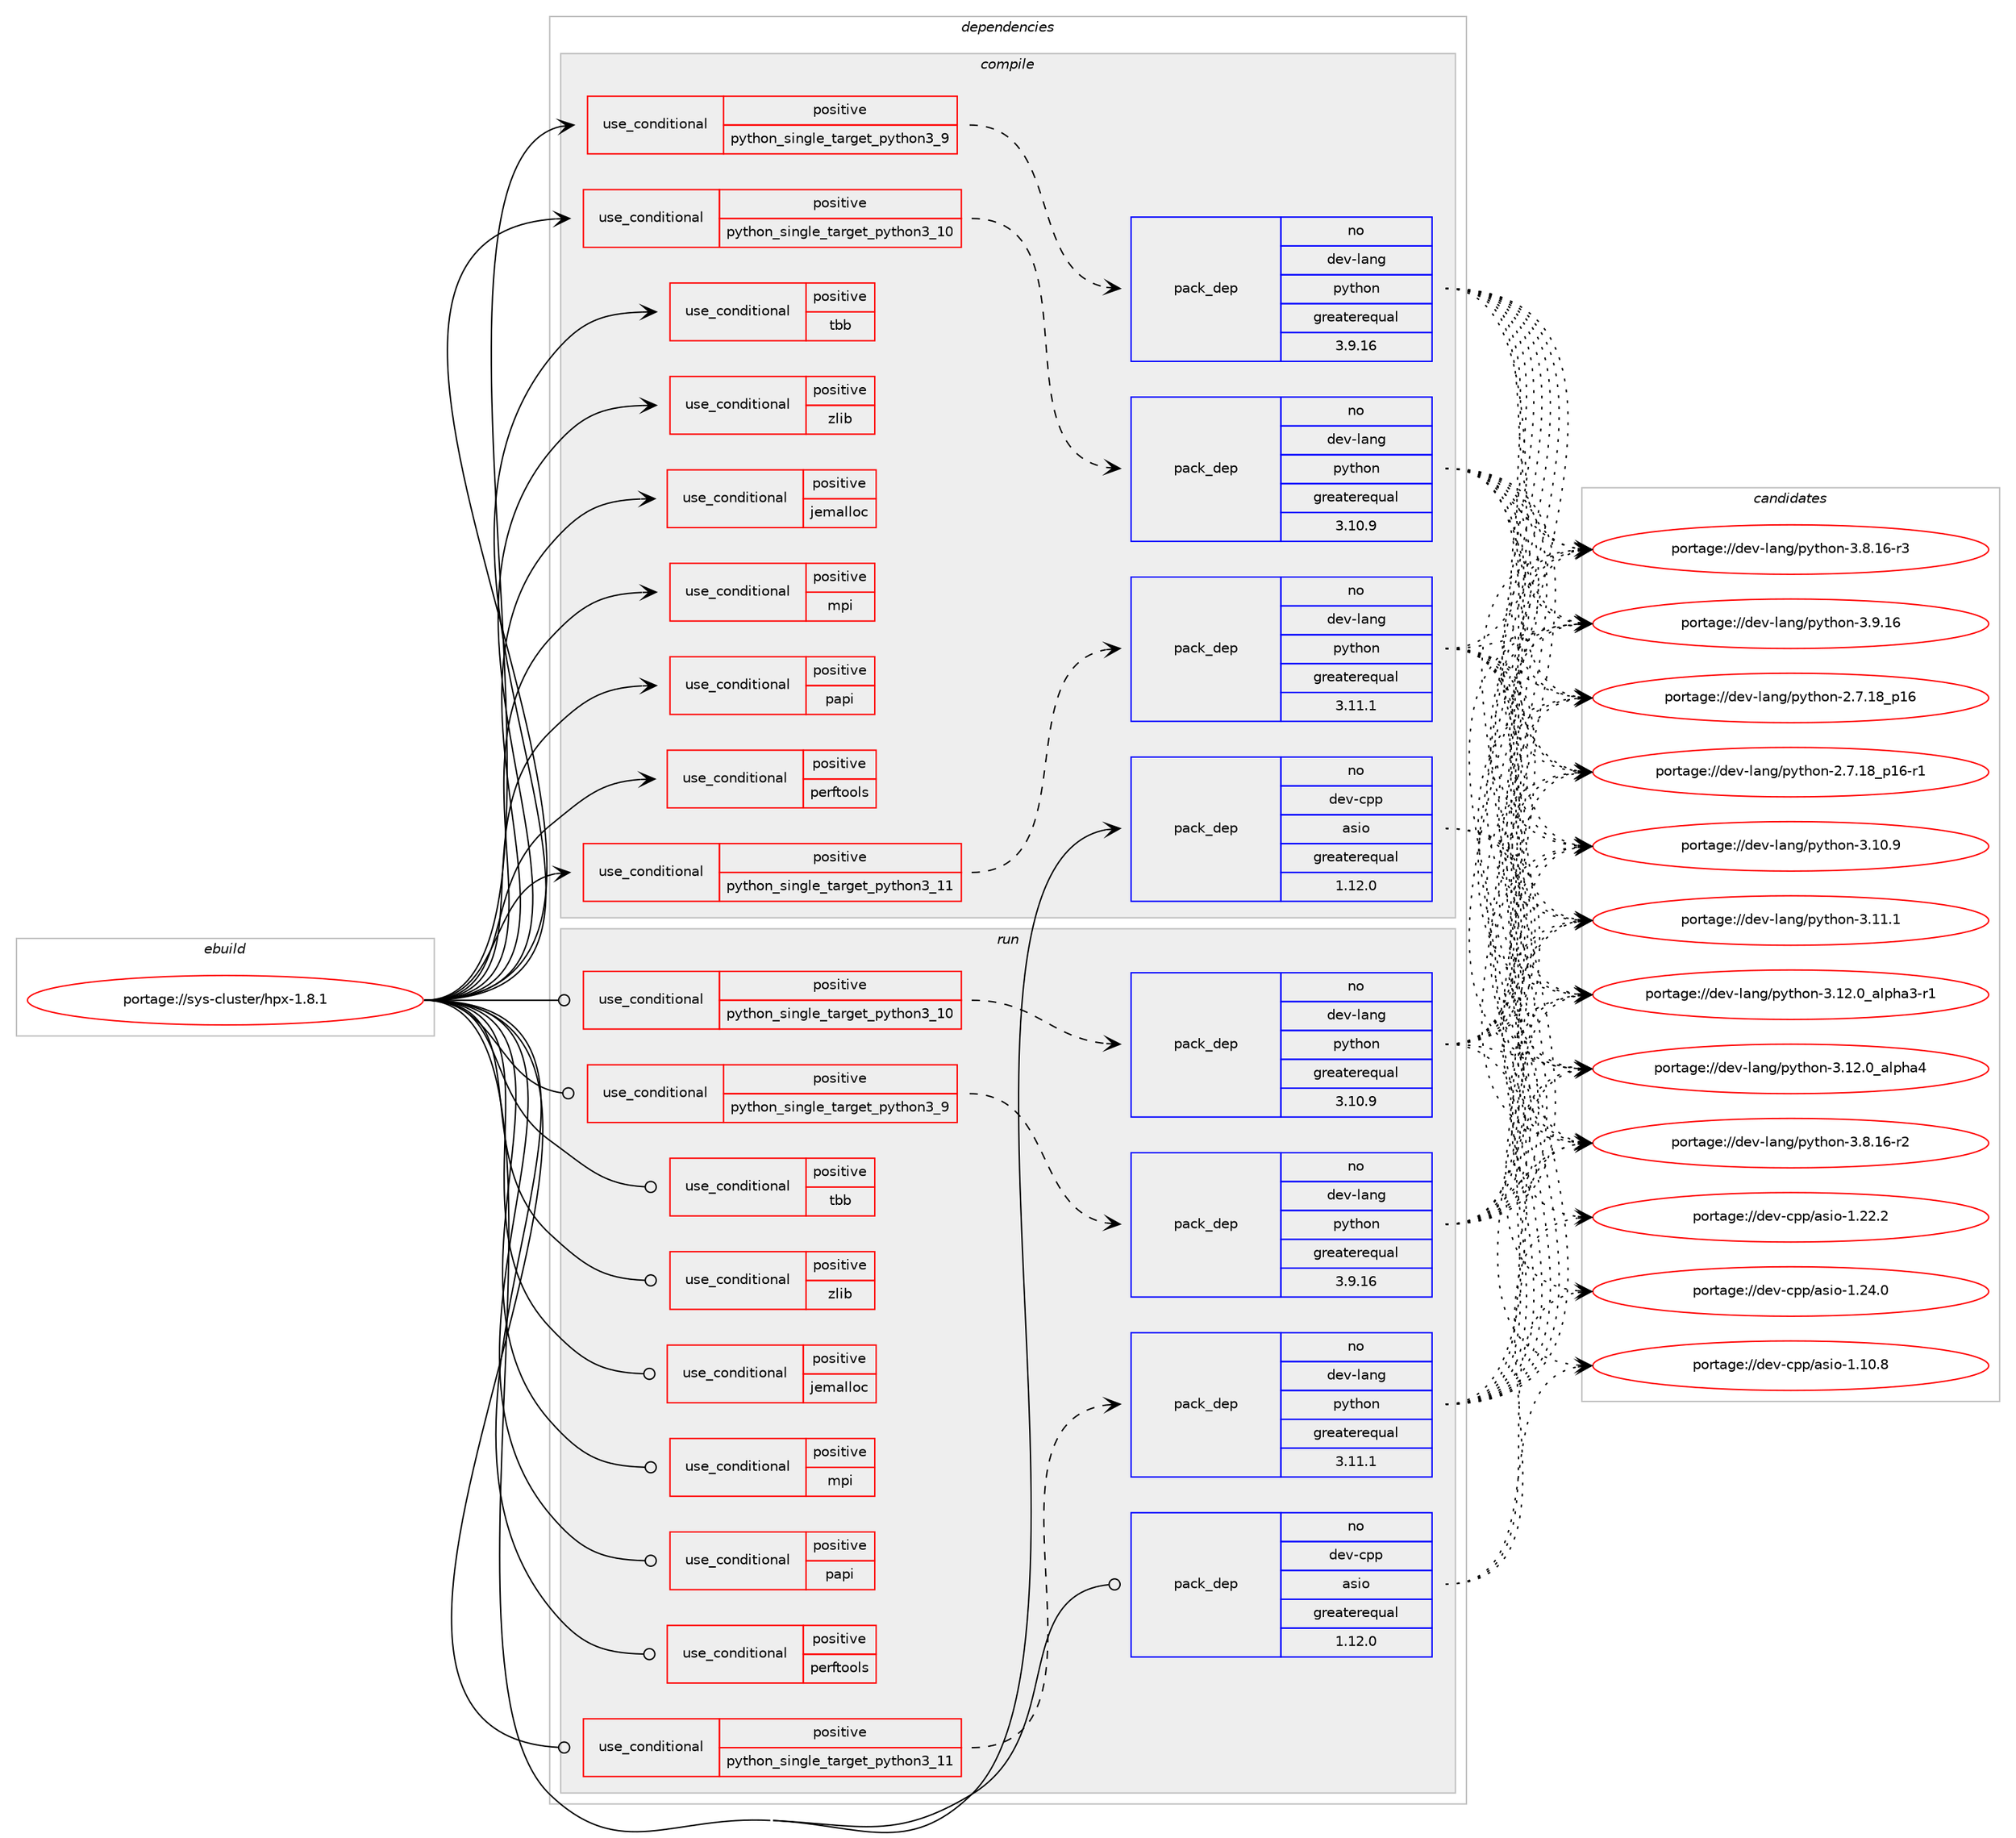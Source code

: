 digraph prolog {

# *************
# Graph options
# *************

newrank=true;
concentrate=true;
compound=true;
graph [rankdir=LR,fontname=Helvetica,fontsize=10,ranksep=1.5];#, ranksep=2.5, nodesep=0.2];
edge  [arrowhead=vee];
node  [fontname=Helvetica,fontsize=10];

# **********
# The ebuild
# **********

subgraph cluster_leftcol {
color=gray;
rank=same;
label=<<i>ebuild</i>>;
id [label="portage://sys-cluster/hpx-1.8.1", color=red, width=4, href="../sys-cluster/hpx-1.8.1.svg"];
}

# ****************
# The dependencies
# ****************

subgraph cluster_midcol {
color=gray;
label=<<i>dependencies</i>>;
subgraph cluster_compile {
fillcolor="#eeeeee";
style=filled;
label=<<i>compile</i>>;
subgraph cond4567 {
dependency6873 [label=<<TABLE BORDER="0" CELLBORDER="1" CELLSPACING="0" CELLPADDING="4"><TR><TD ROWSPAN="3" CELLPADDING="10">use_conditional</TD></TR><TR><TD>positive</TD></TR><TR><TD>jemalloc</TD></TR></TABLE>>, shape=none, color=red];
# *** BEGIN UNKNOWN DEPENDENCY TYPE (TODO) ***
# dependency6873 -> package_dependency(portage://sys-cluster/hpx-1.8.1,install,no,dev-libs,jemalloc,none,[,,],any_same_slot,[])
# *** END UNKNOWN DEPENDENCY TYPE (TODO) ***

}
id:e -> dependency6873:w [weight=20,style="solid",arrowhead="vee"];
subgraph cond4568 {
dependency6874 [label=<<TABLE BORDER="0" CELLBORDER="1" CELLSPACING="0" CELLPADDING="4"><TR><TD ROWSPAN="3" CELLPADDING="10">use_conditional</TD></TR><TR><TD>positive</TD></TR><TR><TD>mpi</TD></TR></TABLE>>, shape=none, color=red];
# *** BEGIN UNKNOWN DEPENDENCY TYPE (TODO) ***
# dependency6874 -> package_dependency(portage://sys-cluster/hpx-1.8.1,install,no,virtual,mpi,none,[,,],[],[])
# *** END UNKNOWN DEPENDENCY TYPE (TODO) ***

}
id:e -> dependency6874:w [weight=20,style="solid",arrowhead="vee"];
subgraph cond4569 {
dependency6875 [label=<<TABLE BORDER="0" CELLBORDER="1" CELLSPACING="0" CELLPADDING="4"><TR><TD ROWSPAN="3" CELLPADDING="10">use_conditional</TD></TR><TR><TD>positive</TD></TR><TR><TD>papi</TD></TR></TABLE>>, shape=none, color=red];
# *** BEGIN UNKNOWN DEPENDENCY TYPE (TODO) ***
# dependency6875 -> package_dependency(portage://sys-cluster/hpx-1.8.1,install,no,dev-libs,papi,none,[,,],[],[])
# *** END UNKNOWN DEPENDENCY TYPE (TODO) ***

}
id:e -> dependency6875:w [weight=20,style="solid",arrowhead="vee"];
subgraph cond4570 {
dependency6876 [label=<<TABLE BORDER="0" CELLBORDER="1" CELLSPACING="0" CELLPADDING="4"><TR><TD ROWSPAN="3" CELLPADDING="10">use_conditional</TD></TR><TR><TD>positive</TD></TR><TR><TD>perftools</TD></TR></TABLE>>, shape=none, color=red];
# *** BEGIN UNKNOWN DEPENDENCY TYPE (TODO) ***
# dependency6876 -> package_dependency(portage://sys-cluster/hpx-1.8.1,install,no,dev-util,google-perftools,none,[,,],any_same_slot,[])
# *** END UNKNOWN DEPENDENCY TYPE (TODO) ***

}
id:e -> dependency6876:w [weight=20,style="solid",arrowhead="vee"];
subgraph cond4571 {
dependency6877 [label=<<TABLE BORDER="0" CELLBORDER="1" CELLSPACING="0" CELLPADDING="4"><TR><TD ROWSPAN="3" CELLPADDING="10">use_conditional</TD></TR><TR><TD>positive</TD></TR><TR><TD>python_single_target_python3_10</TD></TR></TABLE>>, shape=none, color=red];
subgraph pack2247 {
dependency6878 [label=<<TABLE BORDER="0" CELLBORDER="1" CELLSPACING="0" CELLPADDING="4" WIDTH="220"><TR><TD ROWSPAN="6" CELLPADDING="30">pack_dep</TD></TR><TR><TD WIDTH="110">no</TD></TR><TR><TD>dev-lang</TD></TR><TR><TD>python</TD></TR><TR><TD>greaterequal</TD></TR><TR><TD>3.10.9</TD></TR></TABLE>>, shape=none, color=blue];
}
dependency6877:e -> dependency6878:w [weight=20,style="dashed",arrowhead="vee"];
}
id:e -> dependency6877:w [weight=20,style="solid",arrowhead="vee"];
subgraph cond4572 {
dependency6879 [label=<<TABLE BORDER="0" CELLBORDER="1" CELLSPACING="0" CELLPADDING="4"><TR><TD ROWSPAN="3" CELLPADDING="10">use_conditional</TD></TR><TR><TD>positive</TD></TR><TR><TD>python_single_target_python3_11</TD></TR></TABLE>>, shape=none, color=red];
subgraph pack2248 {
dependency6880 [label=<<TABLE BORDER="0" CELLBORDER="1" CELLSPACING="0" CELLPADDING="4" WIDTH="220"><TR><TD ROWSPAN="6" CELLPADDING="30">pack_dep</TD></TR><TR><TD WIDTH="110">no</TD></TR><TR><TD>dev-lang</TD></TR><TR><TD>python</TD></TR><TR><TD>greaterequal</TD></TR><TR><TD>3.11.1</TD></TR></TABLE>>, shape=none, color=blue];
}
dependency6879:e -> dependency6880:w [weight=20,style="dashed",arrowhead="vee"];
}
id:e -> dependency6879:w [weight=20,style="solid",arrowhead="vee"];
subgraph cond4573 {
dependency6881 [label=<<TABLE BORDER="0" CELLBORDER="1" CELLSPACING="0" CELLPADDING="4"><TR><TD ROWSPAN="3" CELLPADDING="10">use_conditional</TD></TR><TR><TD>positive</TD></TR><TR><TD>python_single_target_python3_9</TD></TR></TABLE>>, shape=none, color=red];
subgraph pack2249 {
dependency6882 [label=<<TABLE BORDER="0" CELLBORDER="1" CELLSPACING="0" CELLPADDING="4" WIDTH="220"><TR><TD ROWSPAN="6" CELLPADDING="30">pack_dep</TD></TR><TR><TD WIDTH="110">no</TD></TR><TR><TD>dev-lang</TD></TR><TR><TD>python</TD></TR><TR><TD>greaterequal</TD></TR><TR><TD>3.9.16</TD></TR></TABLE>>, shape=none, color=blue];
}
dependency6881:e -> dependency6882:w [weight=20,style="dashed",arrowhead="vee"];
}
id:e -> dependency6881:w [weight=20,style="solid",arrowhead="vee"];
subgraph cond4574 {
dependency6883 [label=<<TABLE BORDER="0" CELLBORDER="1" CELLSPACING="0" CELLPADDING="4"><TR><TD ROWSPAN="3" CELLPADDING="10">use_conditional</TD></TR><TR><TD>positive</TD></TR><TR><TD>tbb</TD></TR></TABLE>>, shape=none, color=red];
# *** BEGIN UNKNOWN DEPENDENCY TYPE (TODO) ***
# dependency6883 -> package_dependency(portage://sys-cluster/hpx-1.8.1,install,no,dev-cpp,tbb,none,[,,],any_same_slot,[])
# *** END UNKNOWN DEPENDENCY TYPE (TODO) ***

}
id:e -> dependency6883:w [weight=20,style="solid",arrowhead="vee"];
subgraph cond4575 {
dependency6884 [label=<<TABLE BORDER="0" CELLBORDER="1" CELLSPACING="0" CELLPADDING="4"><TR><TD ROWSPAN="3" CELLPADDING="10">use_conditional</TD></TR><TR><TD>positive</TD></TR><TR><TD>zlib</TD></TR></TABLE>>, shape=none, color=red];
# *** BEGIN UNKNOWN DEPENDENCY TYPE (TODO) ***
# dependency6884 -> package_dependency(portage://sys-cluster/hpx-1.8.1,install,no,sys-libs,zlib,none,[,,],[],[])
# *** END UNKNOWN DEPENDENCY TYPE (TODO) ***

}
id:e -> dependency6884:w [weight=20,style="solid",arrowhead="vee"];
subgraph pack2250 {
dependency6885 [label=<<TABLE BORDER="0" CELLBORDER="1" CELLSPACING="0" CELLPADDING="4" WIDTH="220"><TR><TD ROWSPAN="6" CELLPADDING="30">pack_dep</TD></TR><TR><TD WIDTH="110">no</TD></TR><TR><TD>dev-cpp</TD></TR><TR><TD>asio</TD></TR><TR><TD>greaterequal</TD></TR><TR><TD>1.12.0</TD></TR></TABLE>>, shape=none, color=blue];
}
id:e -> dependency6885:w [weight=20,style="solid",arrowhead="vee"];
# *** BEGIN UNKNOWN DEPENDENCY TYPE (TODO) ***
# id -> package_dependency(portage://sys-cluster/hpx-1.8.1,install,no,dev-libs,boost,none,[,,],any_same_slot,[])
# *** END UNKNOWN DEPENDENCY TYPE (TODO) ***

# *** BEGIN UNKNOWN DEPENDENCY TYPE (TODO) ***
# id -> package_dependency(portage://sys-cluster/hpx-1.8.1,install,no,sys-apps,hwloc,none,[,,],any_same_slot,[])
# *** END UNKNOWN DEPENDENCY TYPE (TODO) ***

}
subgraph cluster_compileandrun {
fillcolor="#eeeeee";
style=filled;
label=<<i>compile and run</i>>;
}
subgraph cluster_run {
fillcolor="#eeeeee";
style=filled;
label=<<i>run</i>>;
subgraph cond4576 {
dependency6886 [label=<<TABLE BORDER="0" CELLBORDER="1" CELLSPACING="0" CELLPADDING="4"><TR><TD ROWSPAN="3" CELLPADDING="10">use_conditional</TD></TR><TR><TD>positive</TD></TR><TR><TD>jemalloc</TD></TR></TABLE>>, shape=none, color=red];
# *** BEGIN UNKNOWN DEPENDENCY TYPE (TODO) ***
# dependency6886 -> package_dependency(portage://sys-cluster/hpx-1.8.1,run,no,dev-libs,jemalloc,none,[,,],any_same_slot,[])
# *** END UNKNOWN DEPENDENCY TYPE (TODO) ***

}
id:e -> dependency6886:w [weight=20,style="solid",arrowhead="odot"];
subgraph cond4577 {
dependency6887 [label=<<TABLE BORDER="0" CELLBORDER="1" CELLSPACING="0" CELLPADDING="4"><TR><TD ROWSPAN="3" CELLPADDING="10">use_conditional</TD></TR><TR><TD>positive</TD></TR><TR><TD>mpi</TD></TR></TABLE>>, shape=none, color=red];
# *** BEGIN UNKNOWN DEPENDENCY TYPE (TODO) ***
# dependency6887 -> package_dependency(portage://sys-cluster/hpx-1.8.1,run,no,virtual,mpi,none,[,,],[],[])
# *** END UNKNOWN DEPENDENCY TYPE (TODO) ***

}
id:e -> dependency6887:w [weight=20,style="solid",arrowhead="odot"];
subgraph cond4578 {
dependency6888 [label=<<TABLE BORDER="0" CELLBORDER="1" CELLSPACING="0" CELLPADDING="4"><TR><TD ROWSPAN="3" CELLPADDING="10">use_conditional</TD></TR><TR><TD>positive</TD></TR><TR><TD>papi</TD></TR></TABLE>>, shape=none, color=red];
# *** BEGIN UNKNOWN DEPENDENCY TYPE (TODO) ***
# dependency6888 -> package_dependency(portage://sys-cluster/hpx-1.8.1,run,no,dev-libs,papi,none,[,,],[],[])
# *** END UNKNOWN DEPENDENCY TYPE (TODO) ***

}
id:e -> dependency6888:w [weight=20,style="solid",arrowhead="odot"];
subgraph cond4579 {
dependency6889 [label=<<TABLE BORDER="0" CELLBORDER="1" CELLSPACING="0" CELLPADDING="4"><TR><TD ROWSPAN="3" CELLPADDING="10">use_conditional</TD></TR><TR><TD>positive</TD></TR><TR><TD>perftools</TD></TR></TABLE>>, shape=none, color=red];
# *** BEGIN UNKNOWN DEPENDENCY TYPE (TODO) ***
# dependency6889 -> package_dependency(portage://sys-cluster/hpx-1.8.1,run,no,dev-util,google-perftools,none,[,,],any_same_slot,[])
# *** END UNKNOWN DEPENDENCY TYPE (TODO) ***

}
id:e -> dependency6889:w [weight=20,style="solid",arrowhead="odot"];
subgraph cond4580 {
dependency6890 [label=<<TABLE BORDER="0" CELLBORDER="1" CELLSPACING="0" CELLPADDING="4"><TR><TD ROWSPAN="3" CELLPADDING="10">use_conditional</TD></TR><TR><TD>positive</TD></TR><TR><TD>python_single_target_python3_10</TD></TR></TABLE>>, shape=none, color=red];
subgraph pack2251 {
dependency6891 [label=<<TABLE BORDER="0" CELLBORDER="1" CELLSPACING="0" CELLPADDING="4" WIDTH="220"><TR><TD ROWSPAN="6" CELLPADDING="30">pack_dep</TD></TR><TR><TD WIDTH="110">no</TD></TR><TR><TD>dev-lang</TD></TR><TR><TD>python</TD></TR><TR><TD>greaterequal</TD></TR><TR><TD>3.10.9</TD></TR></TABLE>>, shape=none, color=blue];
}
dependency6890:e -> dependency6891:w [weight=20,style="dashed",arrowhead="vee"];
}
id:e -> dependency6890:w [weight=20,style="solid",arrowhead="odot"];
subgraph cond4581 {
dependency6892 [label=<<TABLE BORDER="0" CELLBORDER="1" CELLSPACING="0" CELLPADDING="4"><TR><TD ROWSPAN="3" CELLPADDING="10">use_conditional</TD></TR><TR><TD>positive</TD></TR><TR><TD>python_single_target_python3_11</TD></TR></TABLE>>, shape=none, color=red];
subgraph pack2252 {
dependency6893 [label=<<TABLE BORDER="0" CELLBORDER="1" CELLSPACING="0" CELLPADDING="4" WIDTH="220"><TR><TD ROWSPAN="6" CELLPADDING="30">pack_dep</TD></TR><TR><TD WIDTH="110">no</TD></TR><TR><TD>dev-lang</TD></TR><TR><TD>python</TD></TR><TR><TD>greaterequal</TD></TR><TR><TD>3.11.1</TD></TR></TABLE>>, shape=none, color=blue];
}
dependency6892:e -> dependency6893:w [weight=20,style="dashed",arrowhead="vee"];
}
id:e -> dependency6892:w [weight=20,style="solid",arrowhead="odot"];
subgraph cond4582 {
dependency6894 [label=<<TABLE BORDER="0" CELLBORDER="1" CELLSPACING="0" CELLPADDING="4"><TR><TD ROWSPAN="3" CELLPADDING="10">use_conditional</TD></TR><TR><TD>positive</TD></TR><TR><TD>python_single_target_python3_9</TD></TR></TABLE>>, shape=none, color=red];
subgraph pack2253 {
dependency6895 [label=<<TABLE BORDER="0" CELLBORDER="1" CELLSPACING="0" CELLPADDING="4" WIDTH="220"><TR><TD ROWSPAN="6" CELLPADDING="30">pack_dep</TD></TR><TR><TD WIDTH="110">no</TD></TR><TR><TD>dev-lang</TD></TR><TR><TD>python</TD></TR><TR><TD>greaterequal</TD></TR><TR><TD>3.9.16</TD></TR></TABLE>>, shape=none, color=blue];
}
dependency6894:e -> dependency6895:w [weight=20,style="dashed",arrowhead="vee"];
}
id:e -> dependency6894:w [weight=20,style="solid",arrowhead="odot"];
subgraph cond4583 {
dependency6896 [label=<<TABLE BORDER="0" CELLBORDER="1" CELLSPACING="0" CELLPADDING="4"><TR><TD ROWSPAN="3" CELLPADDING="10">use_conditional</TD></TR><TR><TD>positive</TD></TR><TR><TD>tbb</TD></TR></TABLE>>, shape=none, color=red];
# *** BEGIN UNKNOWN DEPENDENCY TYPE (TODO) ***
# dependency6896 -> package_dependency(portage://sys-cluster/hpx-1.8.1,run,no,dev-cpp,tbb,none,[,,],any_same_slot,[])
# *** END UNKNOWN DEPENDENCY TYPE (TODO) ***

}
id:e -> dependency6896:w [weight=20,style="solid",arrowhead="odot"];
subgraph cond4584 {
dependency6897 [label=<<TABLE BORDER="0" CELLBORDER="1" CELLSPACING="0" CELLPADDING="4"><TR><TD ROWSPAN="3" CELLPADDING="10">use_conditional</TD></TR><TR><TD>positive</TD></TR><TR><TD>zlib</TD></TR></TABLE>>, shape=none, color=red];
# *** BEGIN UNKNOWN DEPENDENCY TYPE (TODO) ***
# dependency6897 -> package_dependency(portage://sys-cluster/hpx-1.8.1,run,no,sys-libs,zlib,none,[,,],[],[])
# *** END UNKNOWN DEPENDENCY TYPE (TODO) ***

}
id:e -> dependency6897:w [weight=20,style="solid",arrowhead="odot"];
subgraph pack2254 {
dependency6898 [label=<<TABLE BORDER="0" CELLBORDER="1" CELLSPACING="0" CELLPADDING="4" WIDTH="220"><TR><TD ROWSPAN="6" CELLPADDING="30">pack_dep</TD></TR><TR><TD WIDTH="110">no</TD></TR><TR><TD>dev-cpp</TD></TR><TR><TD>asio</TD></TR><TR><TD>greaterequal</TD></TR><TR><TD>1.12.0</TD></TR></TABLE>>, shape=none, color=blue];
}
id:e -> dependency6898:w [weight=20,style="solid",arrowhead="odot"];
# *** BEGIN UNKNOWN DEPENDENCY TYPE (TODO) ***
# id -> package_dependency(portage://sys-cluster/hpx-1.8.1,run,no,dev-libs,boost,none,[,,],any_same_slot,[])
# *** END UNKNOWN DEPENDENCY TYPE (TODO) ***

# *** BEGIN UNKNOWN DEPENDENCY TYPE (TODO) ***
# id -> package_dependency(portage://sys-cluster/hpx-1.8.1,run,no,sys-apps,hwloc,none,[,,],any_same_slot,[])
# *** END UNKNOWN DEPENDENCY TYPE (TODO) ***

}
}

# **************
# The candidates
# **************

subgraph cluster_choices {
rank=same;
color=gray;
label=<<i>candidates</i>>;

subgraph choice2247 {
color=black;
nodesep=1;
choice10010111845108971101034711212111610411111045504655464956951124954 [label="portage://dev-lang/python-2.7.18_p16", color=red, width=4,href="../dev-lang/python-2.7.18_p16.svg"];
choice100101118451089711010347112121116104111110455046554649569511249544511449 [label="portage://dev-lang/python-2.7.18_p16-r1", color=red, width=4,href="../dev-lang/python-2.7.18_p16-r1.svg"];
choice10010111845108971101034711212111610411111045514649484657 [label="portage://dev-lang/python-3.10.9", color=red, width=4,href="../dev-lang/python-3.10.9.svg"];
choice10010111845108971101034711212111610411111045514649494649 [label="portage://dev-lang/python-3.11.1", color=red, width=4,href="../dev-lang/python-3.11.1.svg"];
choice10010111845108971101034711212111610411111045514649504648959710811210497514511449 [label="portage://dev-lang/python-3.12.0_alpha3-r1", color=red, width=4,href="../dev-lang/python-3.12.0_alpha3-r1.svg"];
choice1001011184510897110103471121211161041111104551464950464895971081121049752 [label="portage://dev-lang/python-3.12.0_alpha4", color=red, width=4,href="../dev-lang/python-3.12.0_alpha4.svg"];
choice100101118451089711010347112121116104111110455146564649544511450 [label="portage://dev-lang/python-3.8.16-r2", color=red, width=4,href="../dev-lang/python-3.8.16-r2.svg"];
choice100101118451089711010347112121116104111110455146564649544511451 [label="portage://dev-lang/python-3.8.16-r3", color=red, width=4,href="../dev-lang/python-3.8.16-r3.svg"];
choice10010111845108971101034711212111610411111045514657464954 [label="portage://dev-lang/python-3.9.16", color=red, width=4,href="../dev-lang/python-3.9.16.svg"];
dependency6878:e -> choice10010111845108971101034711212111610411111045504655464956951124954:w [style=dotted,weight="100"];
dependency6878:e -> choice100101118451089711010347112121116104111110455046554649569511249544511449:w [style=dotted,weight="100"];
dependency6878:e -> choice10010111845108971101034711212111610411111045514649484657:w [style=dotted,weight="100"];
dependency6878:e -> choice10010111845108971101034711212111610411111045514649494649:w [style=dotted,weight="100"];
dependency6878:e -> choice10010111845108971101034711212111610411111045514649504648959710811210497514511449:w [style=dotted,weight="100"];
dependency6878:e -> choice1001011184510897110103471121211161041111104551464950464895971081121049752:w [style=dotted,weight="100"];
dependency6878:e -> choice100101118451089711010347112121116104111110455146564649544511450:w [style=dotted,weight="100"];
dependency6878:e -> choice100101118451089711010347112121116104111110455146564649544511451:w [style=dotted,weight="100"];
dependency6878:e -> choice10010111845108971101034711212111610411111045514657464954:w [style=dotted,weight="100"];
}
subgraph choice2248 {
color=black;
nodesep=1;
choice10010111845108971101034711212111610411111045504655464956951124954 [label="portage://dev-lang/python-2.7.18_p16", color=red, width=4,href="../dev-lang/python-2.7.18_p16.svg"];
choice100101118451089711010347112121116104111110455046554649569511249544511449 [label="portage://dev-lang/python-2.7.18_p16-r1", color=red, width=4,href="../dev-lang/python-2.7.18_p16-r1.svg"];
choice10010111845108971101034711212111610411111045514649484657 [label="portage://dev-lang/python-3.10.9", color=red, width=4,href="../dev-lang/python-3.10.9.svg"];
choice10010111845108971101034711212111610411111045514649494649 [label="portage://dev-lang/python-3.11.1", color=red, width=4,href="../dev-lang/python-3.11.1.svg"];
choice10010111845108971101034711212111610411111045514649504648959710811210497514511449 [label="portage://dev-lang/python-3.12.0_alpha3-r1", color=red, width=4,href="../dev-lang/python-3.12.0_alpha3-r1.svg"];
choice1001011184510897110103471121211161041111104551464950464895971081121049752 [label="portage://dev-lang/python-3.12.0_alpha4", color=red, width=4,href="../dev-lang/python-3.12.0_alpha4.svg"];
choice100101118451089711010347112121116104111110455146564649544511450 [label="portage://dev-lang/python-3.8.16-r2", color=red, width=4,href="../dev-lang/python-3.8.16-r2.svg"];
choice100101118451089711010347112121116104111110455146564649544511451 [label="portage://dev-lang/python-3.8.16-r3", color=red, width=4,href="../dev-lang/python-3.8.16-r3.svg"];
choice10010111845108971101034711212111610411111045514657464954 [label="portage://dev-lang/python-3.9.16", color=red, width=4,href="../dev-lang/python-3.9.16.svg"];
dependency6880:e -> choice10010111845108971101034711212111610411111045504655464956951124954:w [style=dotted,weight="100"];
dependency6880:e -> choice100101118451089711010347112121116104111110455046554649569511249544511449:w [style=dotted,weight="100"];
dependency6880:e -> choice10010111845108971101034711212111610411111045514649484657:w [style=dotted,weight="100"];
dependency6880:e -> choice10010111845108971101034711212111610411111045514649494649:w [style=dotted,weight="100"];
dependency6880:e -> choice10010111845108971101034711212111610411111045514649504648959710811210497514511449:w [style=dotted,weight="100"];
dependency6880:e -> choice1001011184510897110103471121211161041111104551464950464895971081121049752:w [style=dotted,weight="100"];
dependency6880:e -> choice100101118451089711010347112121116104111110455146564649544511450:w [style=dotted,weight="100"];
dependency6880:e -> choice100101118451089711010347112121116104111110455146564649544511451:w [style=dotted,weight="100"];
dependency6880:e -> choice10010111845108971101034711212111610411111045514657464954:w [style=dotted,weight="100"];
}
subgraph choice2249 {
color=black;
nodesep=1;
choice10010111845108971101034711212111610411111045504655464956951124954 [label="portage://dev-lang/python-2.7.18_p16", color=red, width=4,href="../dev-lang/python-2.7.18_p16.svg"];
choice100101118451089711010347112121116104111110455046554649569511249544511449 [label="portage://dev-lang/python-2.7.18_p16-r1", color=red, width=4,href="../dev-lang/python-2.7.18_p16-r1.svg"];
choice10010111845108971101034711212111610411111045514649484657 [label="portage://dev-lang/python-3.10.9", color=red, width=4,href="../dev-lang/python-3.10.9.svg"];
choice10010111845108971101034711212111610411111045514649494649 [label="portage://dev-lang/python-3.11.1", color=red, width=4,href="../dev-lang/python-3.11.1.svg"];
choice10010111845108971101034711212111610411111045514649504648959710811210497514511449 [label="portage://dev-lang/python-3.12.0_alpha3-r1", color=red, width=4,href="../dev-lang/python-3.12.0_alpha3-r1.svg"];
choice1001011184510897110103471121211161041111104551464950464895971081121049752 [label="portage://dev-lang/python-3.12.0_alpha4", color=red, width=4,href="../dev-lang/python-3.12.0_alpha4.svg"];
choice100101118451089711010347112121116104111110455146564649544511450 [label="portage://dev-lang/python-3.8.16-r2", color=red, width=4,href="../dev-lang/python-3.8.16-r2.svg"];
choice100101118451089711010347112121116104111110455146564649544511451 [label="portage://dev-lang/python-3.8.16-r3", color=red, width=4,href="../dev-lang/python-3.8.16-r3.svg"];
choice10010111845108971101034711212111610411111045514657464954 [label="portage://dev-lang/python-3.9.16", color=red, width=4,href="../dev-lang/python-3.9.16.svg"];
dependency6882:e -> choice10010111845108971101034711212111610411111045504655464956951124954:w [style=dotted,weight="100"];
dependency6882:e -> choice100101118451089711010347112121116104111110455046554649569511249544511449:w [style=dotted,weight="100"];
dependency6882:e -> choice10010111845108971101034711212111610411111045514649484657:w [style=dotted,weight="100"];
dependency6882:e -> choice10010111845108971101034711212111610411111045514649494649:w [style=dotted,weight="100"];
dependency6882:e -> choice10010111845108971101034711212111610411111045514649504648959710811210497514511449:w [style=dotted,weight="100"];
dependency6882:e -> choice1001011184510897110103471121211161041111104551464950464895971081121049752:w [style=dotted,weight="100"];
dependency6882:e -> choice100101118451089711010347112121116104111110455146564649544511450:w [style=dotted,weight="100"];
dependency6882:e -> choice100101118451089711010347112121116104111110455146564649544511451:w [style=dotted,weight="100"];
dependency6882:e -> choice10010111845108971101034711212111610411111045514657464954:w [style=dotted,weight="100"];
}
subgraph choice2250 {
color=black;
nodesep=1;
choice1001011184599112112479711510511145494649484656 [label="portage://dev-cpp/asio-1.10.8", color=red, width=4,href="../dev-cpp/asio-1.10.8.svg"];
choice1001011184599112112479711510511145494650504650 [label="portage://dev-cpp/asio-1.22.2", color=red, width=4,href="../dev-cpp/asio-1.22.2.svg"];
choice1001011184599112112479711510511145494650524648 [label="portage://dev-cpp/asio-1.24.0", color=red, width=4,href="../dev-cpp/asio-1.24.0.svg"];
dependency6885:e -> choice1001011184599112112479711510511145494649484656:w [style=dotted,weight="100"];
dependency6885:e -> choice1001011184599112112479711510511145494650504650:w [style=dotted,weight="100"];
dependency6885:e -> choice1001011184599112112479711510511145494650524648:w [style=dotted,weight="100"];
}
subgraph choice2251 {
color=black;
nodesep=1;
choice10010111845108971101034711212111610411111045504655464956951124954 [label="portage://dev-lang/python-2.7.18_p16", color=red, width=4,href="../dev-lang/python-2.7.18_p16.svg"];
choice100101118451089711010347112121116104111110455046554649569511249544511449 [label="portage://dev-lang/python-2.7.18_p16-r1", color=red, width=4,href="../dev-lang/python-2.7.18_p16-r1.svg"];
choice10010111845108971101034711212111610411111045514649484657 [label="portage://dev-lang/python-3.10.9", color=red, width=4,href="../dev-lang/python-3.10.9.svg"];
choice10010111845108971101034711212111610411111045514649494649 [label="portage://dev-lang/python-3.11.1", color=red, width=4,href="../dev-lang/python-3.11.1.svg"];
choice10010111845108971101034711212111610411111045514649504648959710811210497514511449 [label="portage://dev-lang/python-3.12.0_alpha3-r1", color=red, width=4,href="../dev-lang/python-3.12.0_alpha3-r1.svg"];
choice1001011184510897110103471121211161041111104551464950464895971081121049752 [label="portage://dev-lang/python-3.12.0_alpha4", color=red, width=4,href="../dev-lang/python-3.12.0_alpha4.svg"];
choice100101118451089711010347112121116104111110455146564649544511450 [label="portage://dev-lang/python-3.8.16-r2", color=red, width=4,href="../dev-lang/python-3.8.16-r2.svg"];
choice100101118451089711010347112121116104111110455146564649544511451 [label="portage://dev-lang/python-3.8.16-r3", color=red, width=4,href="../dev-lang/python-3.8.16-r3.svg"];
choice10010111845108971101034711212111610411111045514657464954 [label="portage://dev-lang/python-3.9.16", color=red, width=4,href="../dev-lang/python-3.9.16.svg"];
dependency6891:e -> choice10010111845108971101034711212111610411111045504655464956951124954:w [style=dotted,weight="100"];
dependency6891:e -> choice100101118451089711010347112121116104111110455046554649569511249544511449:w [style=dotted,weight="100"];
dependency6891:e -> choice10010111845108971101034711212111610411111045514649484657:w [style=dotted,weight="100"];
dependency6891:e -> choice10010111845108971101034711212111610411111045514649494649:w [style=dotted,weight="100"];
dependency6891:e -> choice10010111845108971101034711212111610411111045514649504648959710811210497514511449:w [style=dotted,weight="100"];
dependency6891:e -> choice1001011184510897110103471121211161041111104551464950464895971081121049752:w [style=dotted,weight="100"];
dependency6891:e -> choice100101118451089711010347112121116104111110455146564649544511450:w [style=dotted,weight="100"];
dependency6891:e -> choice100101118451089711010347112121116104111110455146564649544511451:w [style=dotted,weight="100"];
dependency6891:e -> choice10010111845108971101034711212111610411111045514657464954:w [style=dotted,weight="100"];
}
subgraph choice2252 {
color=black;
nodesep=1;
choice10010111845108971101034711212111610411111045504655464956951124954 [label="portage://dev-lang/python-2.7.18_p16", color=red, width=4,href="../dev-lang/python-2.7.18_p16.svg"];
choice100101118451089711010347112121116104111110455046554649569511249544511449 [label="portage://dev-lang/python-2.7.18_p16-r1", color=red, width=4,href="../dev-lang/python-2.7.18_p16-r1.svg"];
choice10010111845108971101034711212111610411111045514649484657 [label="portage://dev-lang/python-3.10.9", color=red, width=4,href="../dev-lang/python-3.10.9.svg"];
choice10010111845108971101034711212111610411111045514649494649 [label="portage://dev-lang/python-3.11.1", color=red, width=4,href="../dev-lang/python-3.11.1.svg"];
choice10010111845108971101034711212111610411111045514649504648959710811210497514511449 [label="portage://dev-lang/python-3.12.0_alpha3-r1", color=red, width=4,href="../dev-lang/python-3.12.0_alpha3-r1.svg"];
choice1001011184510897110103471121211161041111104551464950464895971081121049752 [label="portage://dev-lang/python-3.12.0_alpha4", color=red, width=4,href="../dev-lang/python-3.12.0_alpha4.svg"];
choice100101118451089711010347112121116104111110455146564649544511450 [label="portage://dev-lang/python-3.8.16-r2", color=red, width=4,href="../dev-lang/python-3.8.16-r2.svg"];
choice100101118451089711010347112121116104111110455146564649544511451 [label="portage://dev-lang/python-3.8.16-r3", color=red, width=4,href="../dev-lang/python-3.8.16-r3.svg"];
choice10010111845108971101034711212111610411111045514657464954 [label="portage://dev-lang/python-3.9.16", color=red, width=4,href="../dev-lang/python-3.9.16.svg"];
dependency6893:e -> choice10010111845108971101034711212111610411111045504655464956951124954:w [style=dotted,weight="100"];
dependency6893:e -> choice100101118451089711010347112121116104111110455046554649569511249544511449:w [style=dotted,weight="100"];
dependency6893:e -> choice10010111845108971101034711212111610411111045514649484657:w [style=dotted,weight="100"];
dependency6893:e -> choice10010111845108971101034711212111610411111045514649494649:w [style=dotted,weight="100"];
dependency6893:e -> choice10010111845108971101034711212111610411111045514649504648959710811210497514511449:w [style=dotted,weight="100"];
dependency6893:e -> choice1001011184510897110103471121211161041111104551464950464895971081121049752:w [style=dotted,weight="100"];
dependency6893:e -> choice100101118451089711010347112121116104111110455146564649544511450:w [style=dotted,weight="100"];
dependency6893:e -> choice100101118451089711010347112121116104111110455146564649544511451:w [style=dotted,weight="100"];
dependency6893:e -> choice10010111845108971101034711212111610411111045514657464954:w [style=dotted,weight="100"];
}
subgraph choice2253 {
color=black;
nodesep=1;
choice10010111845108971101034711212111610411111045504655464956951124954 [label="portage://dev-lang/python-2.7.18_p16", color=red, width=4,href="../dev-lang/python-2.7.18_p16.svg"];
choice100101118451089711010347112121116104111110455046554649569511249544511449 [label="portage://dev-lang/python-2.7.18_p16-r1", color=red, width=4,href="../dev-lang/python-2.7.18_p16-r1.svg"];
choice10010111845108971101034711212111610411111045514649484657 [label="portage://dev-lang/python-3.10.9", color=red, width=4,href="../dev-lang/python-3.10.9.svg"];
choice10010111845108971101034711212111610411111045514649494649 [label="portage://dev-lang/python-3.11.1", color=red, width=4,href="../dev-lang/python-3.11.1.svg"];
choice10010111845108971101034711212111610411111045514649504648959710811210497514511449 [label="portage://dev-lang/python-3.12.0_alpha3-r1", color=red, width=4,href="../dev-lang/python-3.12.0_alpha3-r1.svg"];
choice1001011184510897110103471121211161041111104551464950464895971081121049752 [label="portage://dev-lang/python-3.12.0_alpha4", color=red, width=4,href="../dev-lang/python-3.12.0_alpha4.svg"];
choice100101118451089711010347112121116104111110455146564649544511450 [label="portage://dev-lang/python-3.8.16-r2", color=red, width=4,href="../dev-lang/python-3.8.16-r2.svg"];
choice100101118451089711010347112121116104111110455146564649544511451 [label="portage://dev-lang/python-3.8.16-r3", color=red, width=4,href="../dev-lang/python-3.8.16-r3.svg"];
choice10010111845108971101034711212111610411111045514657464954 [label="portage://dev-lang/python-3.9.16", color=red, width=4,href="../dev-lang/python-3.9.16.svg"];
dependency6895:e -> choice10010111845108971101034711212111610411111045504655464956951124954:w [style=dotted,weight="100"];
dependency6895:e -> choice100101118451089711010347112121116104111110455046554649569511249544511449:w [style=dotted,weight="100"];
dependency6895:e -> choice10010111845108971101034711212111610411111045514649484657:w [style=dotted,weight="100"];
dependency6895:e -> choice10010111845108971101034711212111610411111045514649494649:w [style=dotted,weight="100"];
dependency6895:e -> choice10010111845108971101034711212111610411111045514649504648959710811210497514511449:w [style=dotted,weight="100"];
dependency6895:e -> choice1001011184510897110103471121211161041111104551464950464895971081121049752:w [style=dotted,weight="100"];
dependency6895:e -> choice100101118451089711010347112121116104111110455146564649544511450:w [style=dotted,weight="100"];
dependency6895:e -> choice100101118451089711010347112121116104111110455146564649544511451:w [style=dotted,weight="100"];
dependency6895:e -> choice10010111845108971101034711212111610411111045514657464954:w [style=dotted,weight="100"];
}
subgraph choice2254 {
color=black;
nodesep=1;
choice1001011184599112112479711510511145494649484656 [label="portage://dev-cpp/asio-1.10.8", color=red, width=4,href="../dev-cpp/asio-1.10.8.svg"];
choice1001011184599112112479711510511145494650504650 [label="portage://dev-cpp/asio-1.22.2", color=red, width=4,href="../dev-cpp/asio-1.22.2.svg"];
choice1001011184599112112479711510511145494650524648 [label="portage://dev-cpp/asio-1.24.0", color=red, width=4,href="../dev-cpp/asio-1.24.0.svg"];
dependency6898:e -> choice1001011184599112112479711510511145494649484656:w [style=dotted,weight="100"];
dependency6898:e -> choice1001011184599112112479711510511145494650504650:w [style=dotted,weight="100"];
dependency6898:e -> choice1001011184599112112479711510511145494650524648:w [style=dotted,weight="100"];
}
}

}
